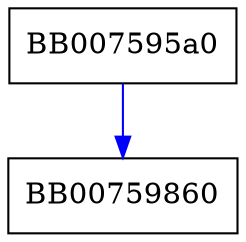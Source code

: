 digraph x25519_fe51_mul {
  node [shape="box"];
  graph [splines=ortho];
  BB007595a0 -> BB00759860 [color="blue"];
}